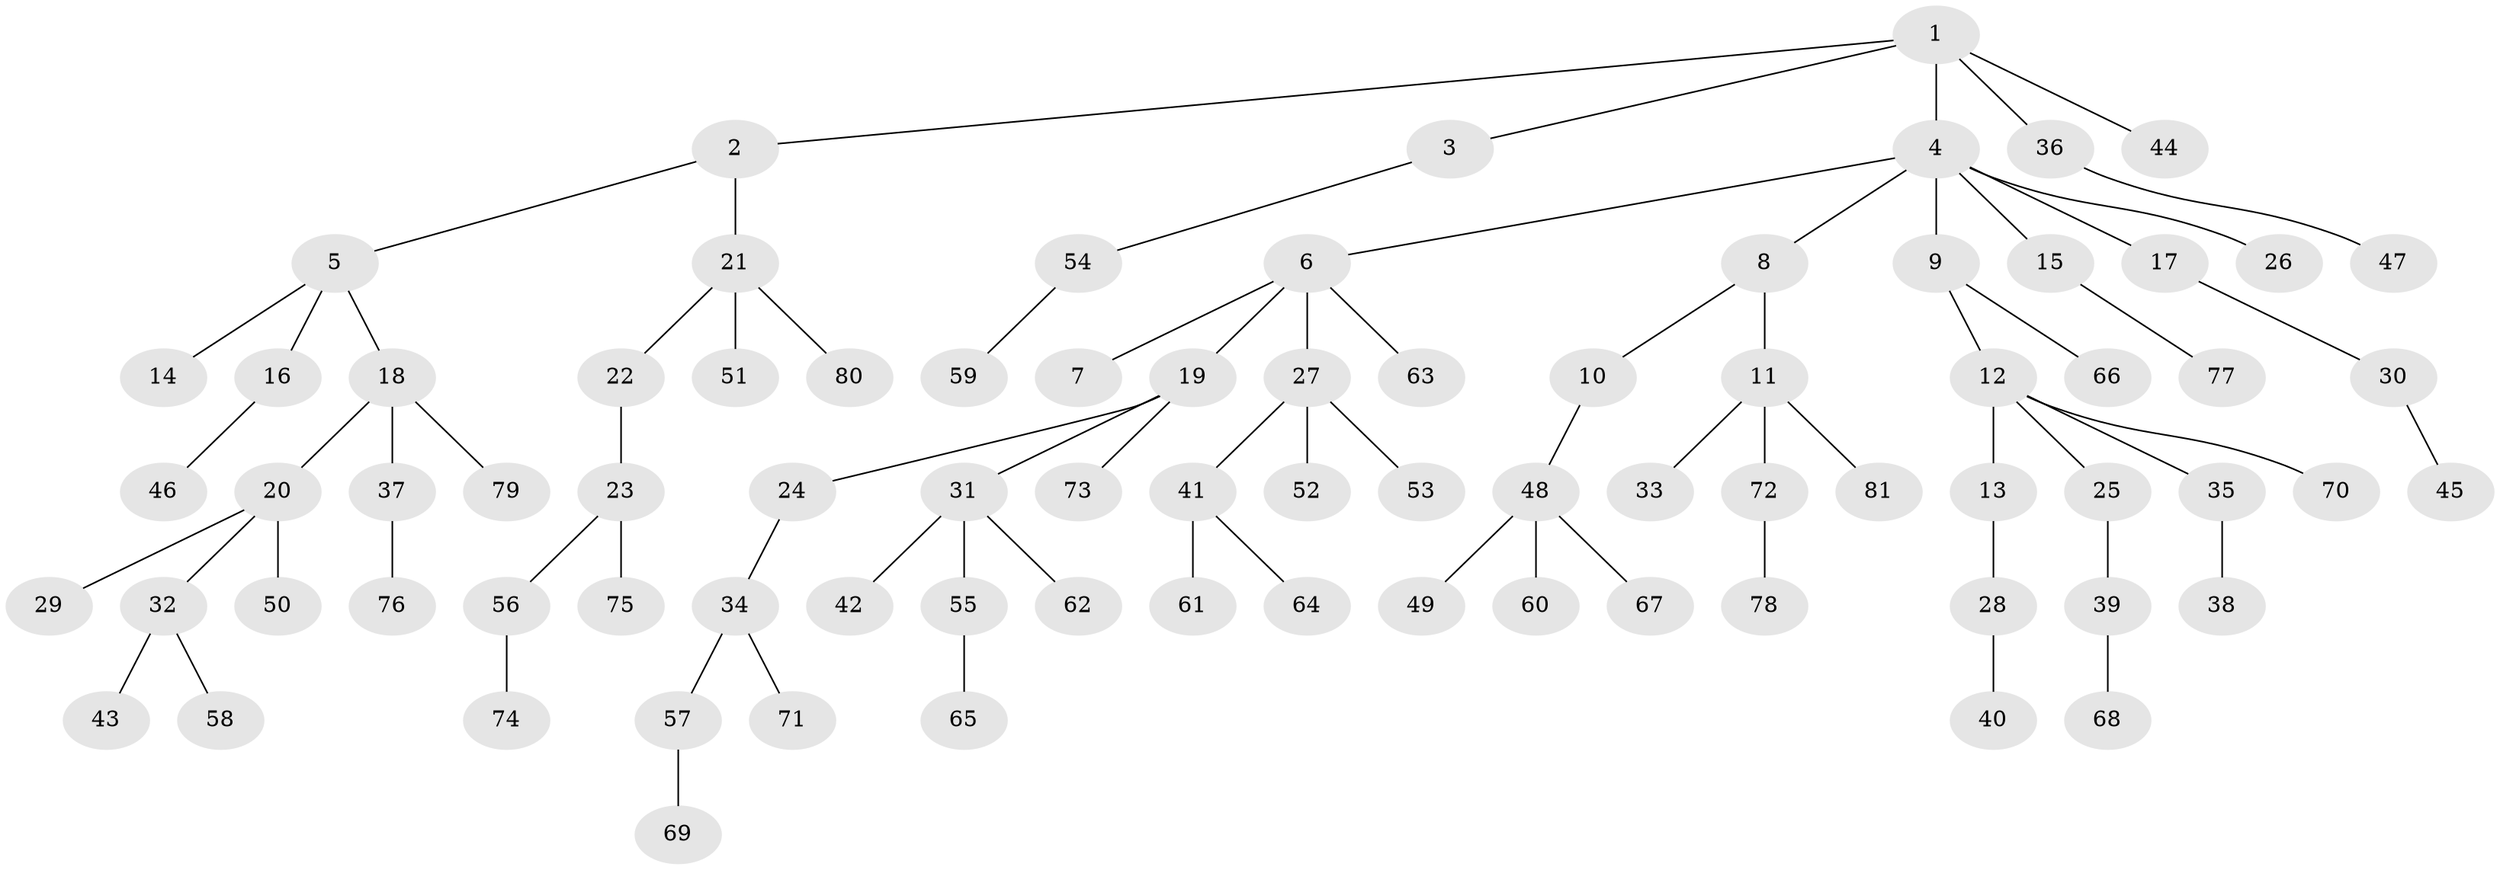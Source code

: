 // coarse degree distribution, {3: 0.22448979591836735, 4: 0.061224489795918366, 6: 0.02040816326530612, 2: 0.22448979591836735, 1: 0.46938775510204084}
// Generated by graph-tools (version 1.1) at 2025/37/03/04/25 23:37:24]
// undirected, 81 vertices, 80 edges
graph export_dot {
  node [color=gray90,style=filled];
  1;
  2;
  3;
  4;
  5;
  6;
  7;
  8;
  9;
  10;
  11;
  12;
  13;
  14;
  15;
  16;
  17;
  18;
  19;
  20;
  21;
  22;
  23;
  24;
  25;
  26;
  27;
  28;
  29;
  30;
  31;
  32;
  33;
  34;
  35;
  36;
  37;
  38;
  39;
  40;
  41;
  42;
  43;
  44;
  45;
  46;
  47;
  48;
  49;
  50;
  51;
  52;
  53;
  54;
  55;
  56;
  57;
  58;
  59;
  60;
  61;
  62;
  63;
  64;
  65;
  66;
  67;
  68;
  69;
  70;
  71;
  72;
  73;
  74;
  75;
  76;
  77;
  78;
  79;
  80;
  81;
  1 -- 2;
  1 -- 3;
  1 -- 4;
  1 -- 36;
  1 -- 44;
  2 -- 5;
  2 -- 21;
  3 -- 54;
  4 -- 6;
  4 -- 8;
  4 -- 9;
  4 -- 15;
  4 -- 17;
  4 -- 26;
  5 -- 14;
  5 -- 16;
  5 -- 18;
  6 -- 7;
  6 -- 19;
  6 -- 27;
  6 -- 63;
  8 -- 10;
  8 -- 11;
  9 -- 12;
  9 -- 66;
  10 -- 48;
  11 -- 33;
  11 -- 72;
  11 -- 81;
  12 -- 13;
  12 -- 25;
  12 -- 35;
  12 -- 70;
  13 -- 28;
  15 -- 77;
  16 -- 46;
  17 -- 30;
  18 -- 20;
  18 -- 37;
  18 -- 79;
  19 -- 24;
  19 -- 31;
  19 -- 73;
  20 -- 29;
  20 -- 32;
  20 -- 50;
  21 -- 22;
  21 -- 51;
  21 -- 80;
  22 -- 23;
  23 -- 56;
  23 -- 75;
  24 -- 34;
  25 -- 39;
  27 -- 41;
  27 -- 52;
  27 -- 53;
  28 -- 40;
  30 -- 45;
  31 -- 42;
  31 -- 55;
  31 -- 62;
  32 -- 43;
  32 -- 58;
  34 -- 57;
  34 -- 71;
  35 -- 38;
  36 -- 47;
  37 -- 76;
  39 -- 68;
  41 -- 61;
  41 -- 64;
  48 -- 49;
  48 -- 60;
  48 -- 67;
  54 -- 59;
  55 -- 65;
  56 -- 74;
  57 -- 69;
  72 -- 78;
}
